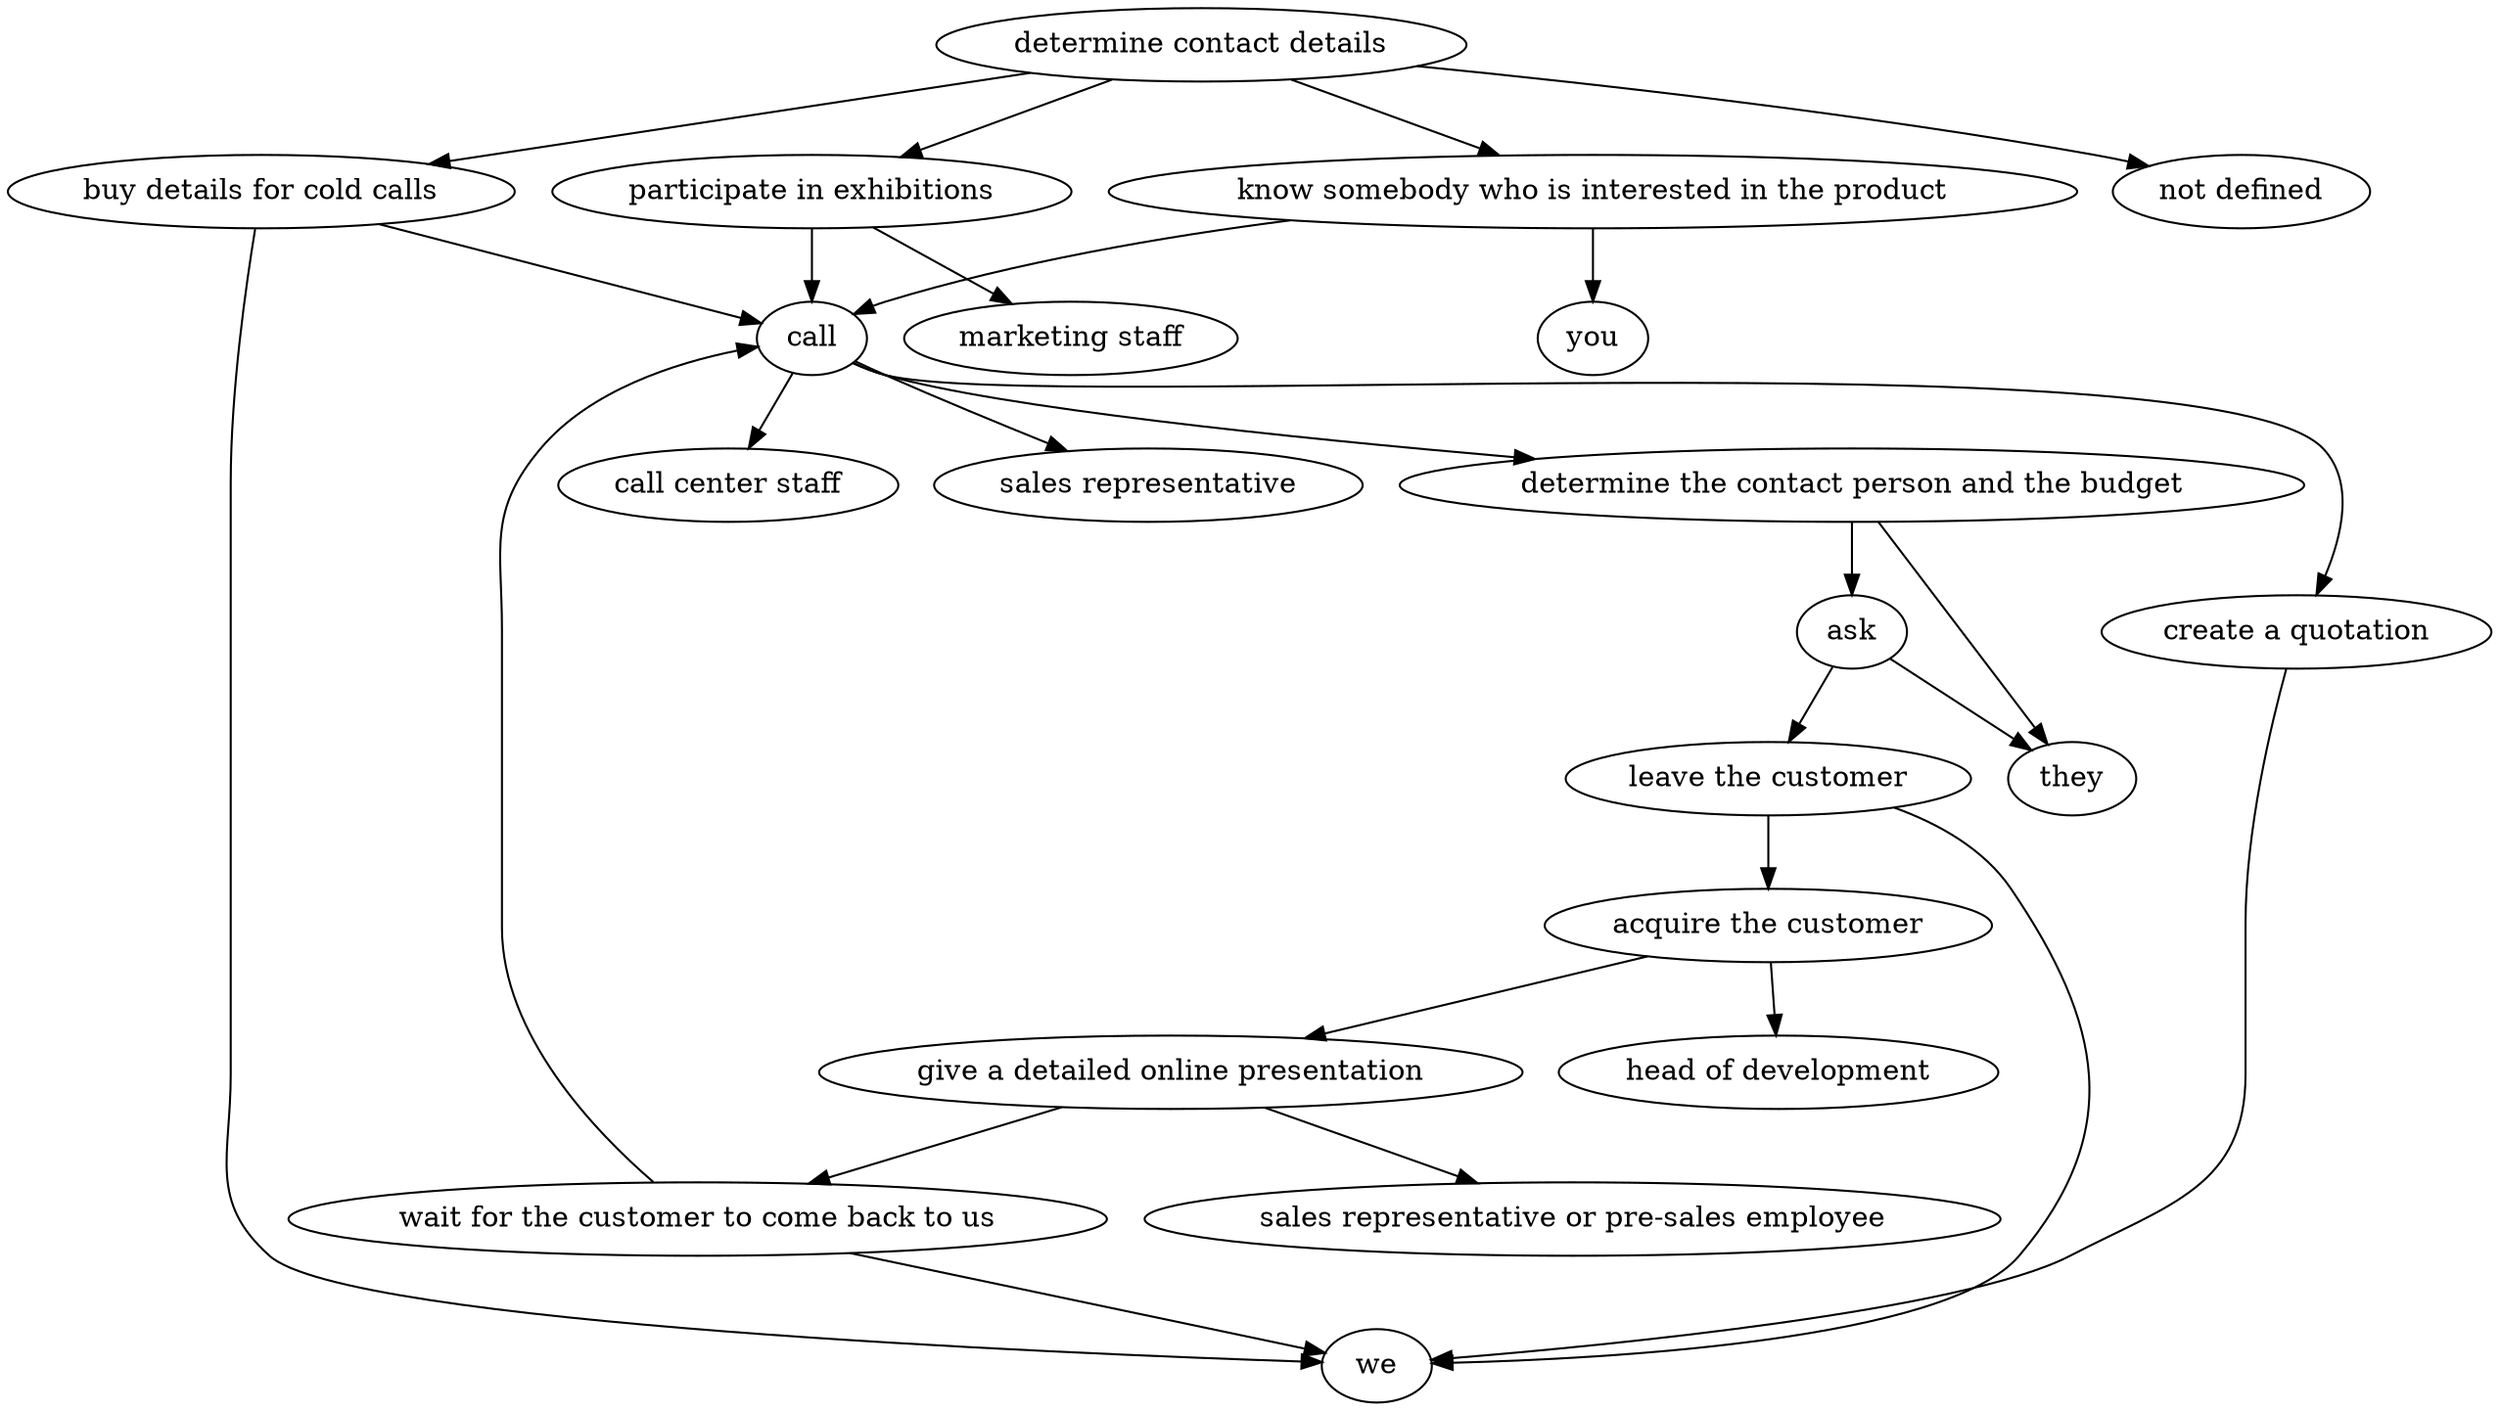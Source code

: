 strict digraph "doc-6.4" {
	graph [name="doc-6.4"];
	"determine contact details"	[attrs="{'type': 'Activity', 'label': 'determine contact details'}"];
	"buy details for cold calls"	[attrs="{'type': 'Activity', 'label': 'buy details for cold calls'}"];
	"determine contact details" -> "buy details for cold calls"	[attrs="{'type': 'flow', 'label': 'flow'}"];
	"participate in exhibitions"	[attrs="{'type': 'Activity', 'label': 'participate in exhibitions'}"];
	"determine contact details" -> "participate in exhibitions"	[attrs="{'type': 'flow', 'label': 'flow'}"];
	"know somebody who is interested in the product"	[attrs="{'type': 'Activity', 'label': 'know somebody who is interested in the product'}"];
	"determine contact details" -> "know somebody who is interested in the product"	[attrs="{'type': 'flow', 'label': 'flow'}"];
	"not defined"	[attrs="{'type': 'Actor', 'label': 'not defined'}"];
	"determine contact details" -> "not defined"	[attrs="{'type': 'actor performer', 'label': 'actor performer'}"];
	call	[attrs="{'type': 'Activity', 'label': 'call'}"];
	"buy details for cold calls" -> call	[attrs="{'type': 'flow', 'label': 'flow'}"];
	we	[attrs="{'type': 'Actor', 'label': 'we'}"];
	"buy details for cold calls" -> we	[attrs="{'type': 'actor performer', 'label': 'actor performer'}"];
	"participate in exhibitions" -> call	[attrs="{'type': 'flow', 'label': 'flow'}"];
	"marketing staff"	[attrs="{'type': 'Actor', 'label': 'marketing staff'}"];
	"participate in exhibitions" -> "marketing staff"	[attrs="{'type': 'actor performer', 'label': 'actor performer'}"];
	"know somebody who is interested in the product" -> call	[attrs="{'type': 'flow', 'label': 'flow'}"];
	you	[attrs="{'type': 'Actor', 'label': 'you'}"];
	"know somebody who is interested in the product" -> you	[attrs="{'type': 'actor performer', 'label': 'actor performer'}"];
	"determine the contact person and the budget"	[attrs="{'type': 'Activity', 'label': 'determine the contact person and the budget'}"];
	call -> "determine the contact person and the budget"	[attrs="{'type': 'flow', 'label': 'flow'}"];
	"create a quotation"	[attrs="{'type': 'Activity', 'label': 'create a quotation'}"];
	call -> "create a quotation"	[attrs="{'type': 'flow', 'label': 'flow'}"];
	"call center staff"	[attrs="{'type': 'Actor', 'label': 'call center staff'}"];
	call -> "call center staff"	[attrs="{'type': 'actor performer', 'label': 'actor performer'}"];
	"sales representative"	[attrs="{'type': 'Actor', 'label': 'sales representative'}"];
	call -> "sales representative"	[attrs="{'type': 'actor performer', 'label': 'actor performer'}"];
	ask	[attrs="{'type': 'Activity', 'label': 'ask'}"];
	"determine the contact person and the budget" -> ask	[attrs="{'type': 'flow', 'label': 'flow'}"];
	they	[attrs="{'type': 'Actor', 'label': 'they'}"];
	"determine the contact person and the budget" -> they	[attrs="{'type': 'actor performer', 'label': 'actor performer'}"];
	"leave the customer"	[attrs="{'type': 'Activity', 'label': 'leave the customer'}"];
	ask -> "leave the customer"	[attrs="{'type': 'flow', 'label': 'flow'}"];
	ask -> they	[attrs="{'type': 'actor performer', 'label': 'actor performer'}"];
	"acquire the customer"	[attrs="{'type': 'Activity', 'label': 'acquire the customer'}"];
	"leave the customer" -> "acquire the customer"	[attrs="{'type': 'flow', 'label': 'flow'}"];
	"leave the customer" -> we	[attrs="{'type': 'actor performer', 'label': 'actor performer'}"];
	"give a detailed online presentation"	[attrs="{'type': 'Activity', 'label': 'give a detailed online presentation'}"];
	"acquire the customer" -> "give a detailed online presentation"	[attrs="{'type': 'flow', 'label': 'flow'}"];
	"head of development"	[attrs="{'type': 'Actor', 'label': 'head of development'}"];
	"acquire the customer" -> "head of development"	[attrs="{'type': 'actor performer', 'label': 'actor performer'}"];
	"wait for the customer to come back to us"	[attrs="{'type': 'Activity', 'label': 'wait for the customer to come back to us'}"];
	"give a detailed online presentation" -> "wait for the customer to come back to us"	[attrs="{'type': 'flow', 'label': 'flow'}"];
	"sales representative or pre-sales employee"	[attrs="{'type': 'Actor', 'label': 'sales representative or pre-sales employee'}"];
	"give a detailed online presentation" -> "sales representative or pre-sales employee"	[attrs="{'type': 'actor performer', 'label': 'actor performer'}"];
	"wait for the customer to come back to us" -> call	[attrs="{'type': 'flow', 'label': 'flow'}"];
	"wait for the customer to come back to us" -> we	[attrs="{'type': 'actor performer', 'label': 'actor performer'}"];
	"create a quotation" -> we	[attrs="{'type': 'actor performer', 'label': 'actor performer'}"];
}
